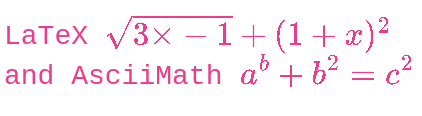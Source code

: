 <mxfile version="24.7.7">
  <diagram id="sWgCjdYztQFh1ezxrF-R" name="Page-1">
    <mxGraphModel dx="963" dy="1401" grid="1" gridSize="10" guides="1" tooltips="1" connect="1" arrows="1" fold="1" page="1" pageScale="1" pageWidth="827" pageHeight="1169" math="1" shadow="0">
      <root>
        <mxCell id="0" />
        <mxCell id="1" parent="0" />
        <mxCell id="cVhbZjsc7NjAtHNjXZGz-10" value="&lt;span style=&quot;color: rgb(232, 62, 140); font-family: SFMono-Regular, Menlo, Monaco, Consolas, &amp;quot;Liberation Mono&amp;quot;, &amp;quot;Courier New&amp;quot;, monospace; font-size: 14px; font-style: normal; font-variant-ligatures: normal; font-variant-caps: normal; font-weight: 400; letter-spacing: normal; orphans: 2; text-align: left; text-indent: 0px; text-transform: none; widows: 2; word-spacing: 0px; -webkit-text-stroke-width: 0px; white-space: normal; background-color: rgb(255, 255, 255); text-decoration-thickness: initial; text-decoration-style: initial; text-decoration-color: initial; display: inline !important; float: none;&quot;&gt;LaTeX \(\sqrt{3×-1}+(1+x)^2\) and AsciiMath `a^b + b^2 = c^2`&lt;/span&gt;" style="text;whiteSpace=wrap;html=1;" vertex="1" parent="1">
          <mxGeometry x="110" y="100" width="210" height="50" as="geometry" />
        </mxCell>
      </root>
    </mxGraphModel>
  </diagram>
</mxfile>
